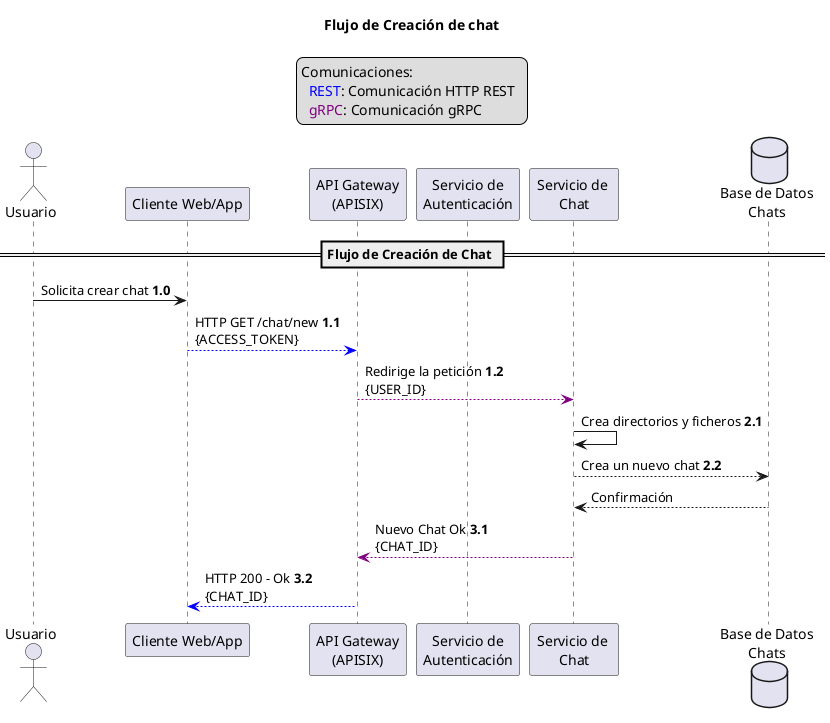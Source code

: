@startuml

title "Flujo de Creación de chat"

legend top
Comunicaciones:
  <color:blue>REST</color>: Comunicación HTTP REST  
  <color:purple>gRPC</color>: Comunicación gRPC  
end legend


actor "Usuario" as user
participant "Cliente Web/App" as client
participant "API Gateway\n(APISIX)" as gateway
participant "Servicio de\nAutenticación" as auth
participant "Servicio de \nChat" as chat
database "Base de Datos\nChats" as chatDB

== Flujo de Creación de Chat ==

user -> client: Solicita crear chat **1.0**
client -[#blue]-> gateway: HTTP GET /chat/new **1.1**\n{ACCESS_TOKEN}

gateway -[#purple]-> chat: Redirige la petición **1.2**\n{USER_ID}
chat -> chat: Crea directorios y ficheros **2.1**
chat --> chatDB: Crea un nuevo chat **2.2**
chatDB --> chat: Confirmación

chat -[#purple]-> gateway: Nuevo Chat Ok **3.1**\n{CHAT_ID}
gateway -[#blue]-> client: HTTP 200 - Ok **3.2**\n{CHAT_ID}

@enduml